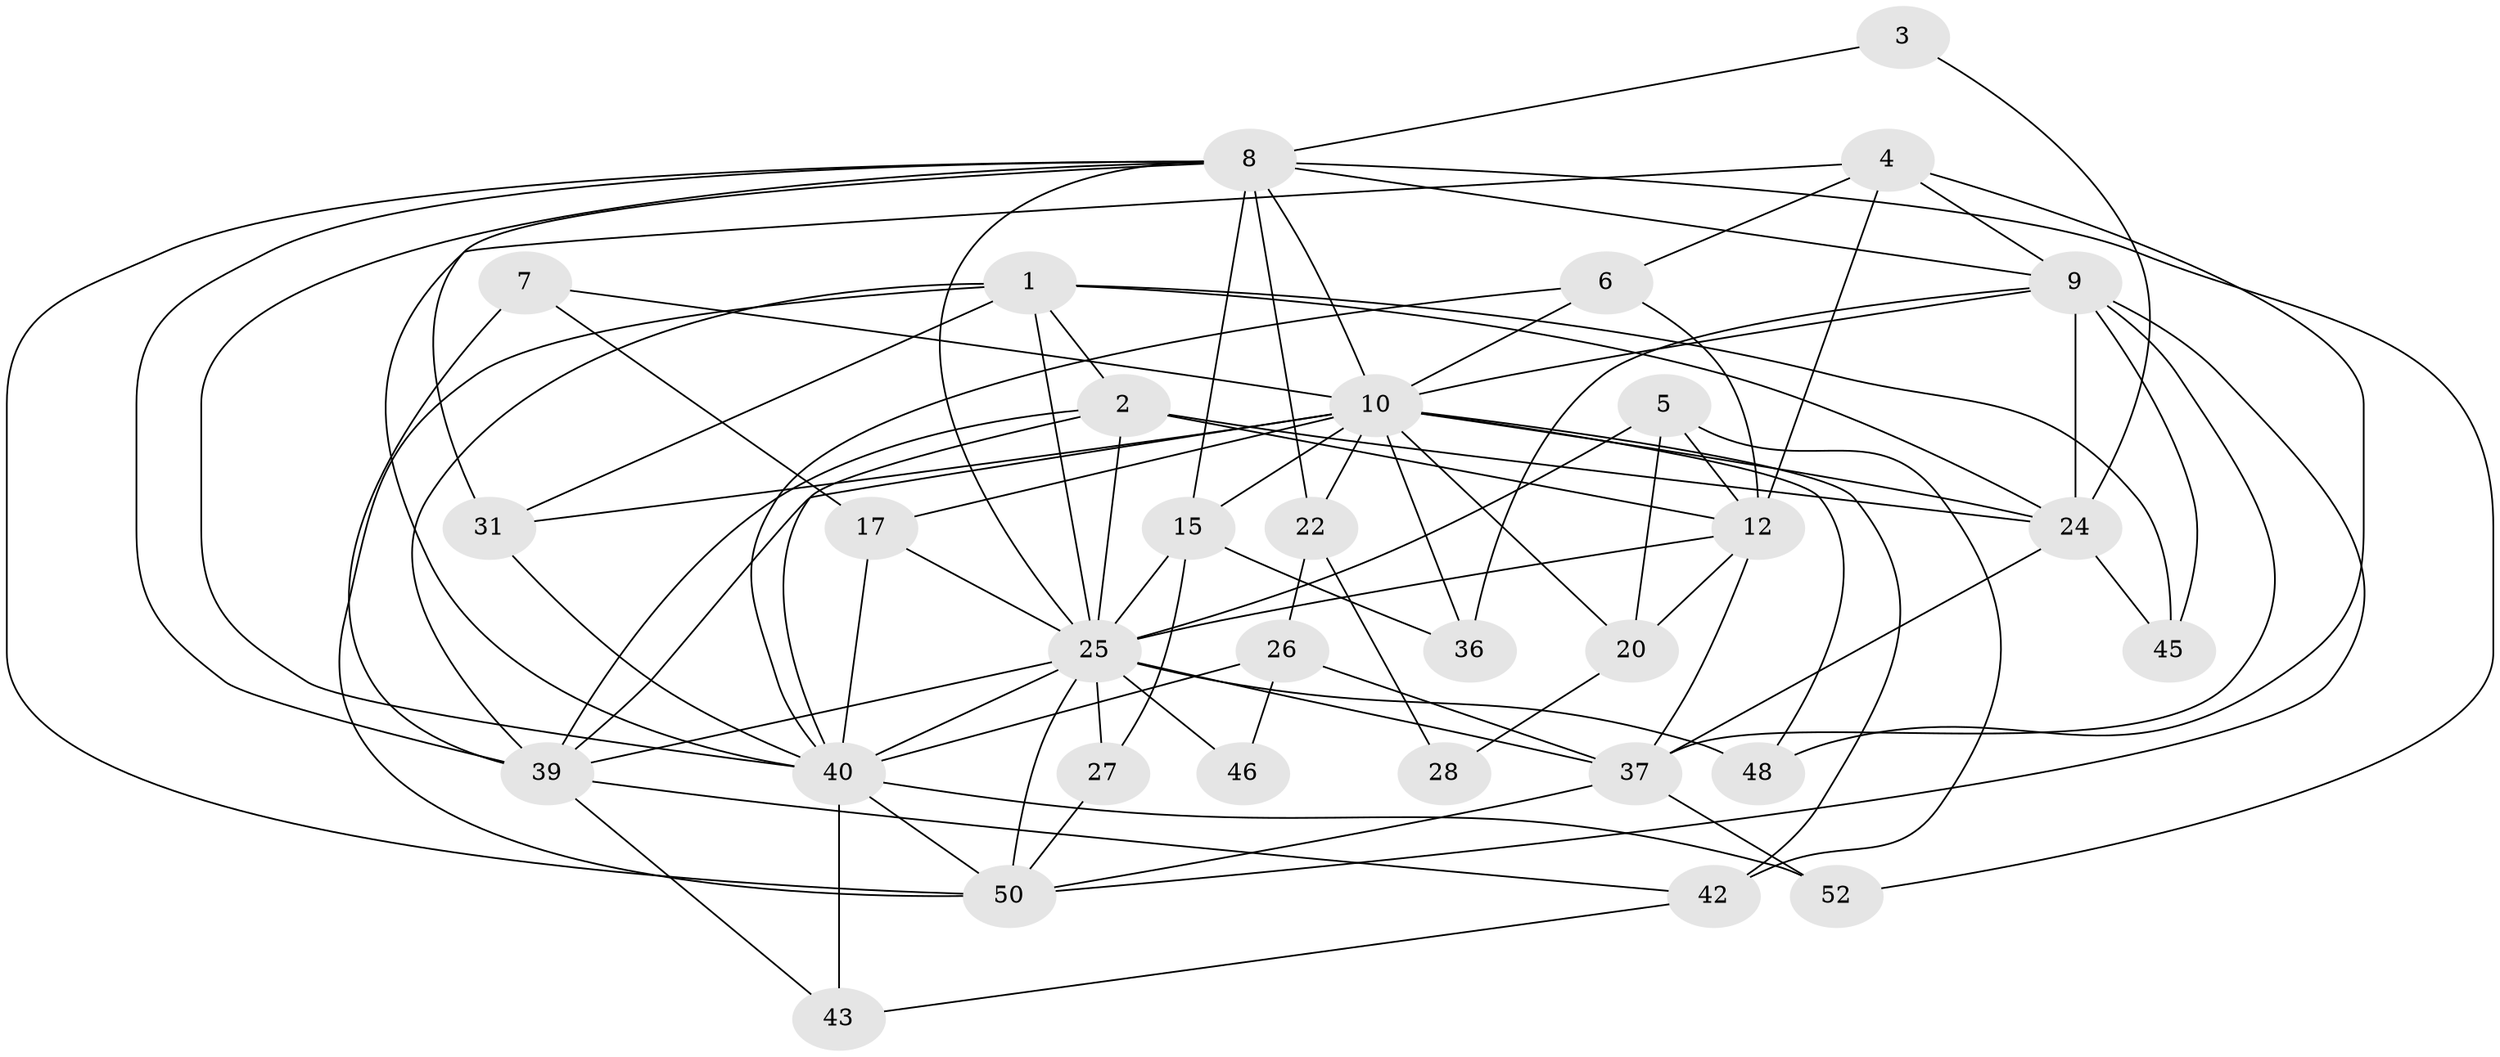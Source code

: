 // original degree distribution, {2: 0.140625, 4: 0.171875, 3: 0.34375, 5: 0.140625, 6: 0.140625, 8: 0.015625, 7: 0.046875}
// Generated by graph-tools (version 1.1) at 2025/15/03/09/25 04:15:05]
// undirected, 32 vertices, 88 edges
graph export_dot {
graph [start="1"]
  node [color=gray90,style=filled];
  1 [super="+18"];
  2 [super="+47"];
  3;
  4 [super="+11"];
  5 [super="+62"];
  6 [super="+13"];
  7;
  8 [super="+16"];
  9 [super="+19+29"];
  10 [super="+57+14+33+49"];
  12 [super="+23"];
  15 [super="+38"];
  17 [super="+56"];
  20;
  22;
  24 [super="+53"];
  25 [super="+35+41+30"];
  26 [super="+55"];
  27;
  28;
  31;
  36;
  37 [super="+60"];
  39 [super="+61"];
  40 [super="+51"];
  42;
  43;
  45;
  46;
  48;
  50 [super="+64"];
  52;
  1 -- 50;
  1 -- 2;
  1 -- 39;
  1 -- 45;
  1 -- 31;
  1 -- 25;
  1 -- 24;
  2 -- 39;
  2 -- 40;
  2 -- 12;
  2 -- 25;
  2 -- 24 [weight=2];
  3 -- 24;
  3 -- 8;
  4 -- 40;
  4 -- 48;
  4 -- 12;
  4 -- 6;
  4 -- 9;
  5 -- 42;
  5 -- 25;
  5 -- 20;
  5 -- 12;
  6 -- 12;
  6 -- 10;
  6 -- 40;
  7 -- 39;
  7 -- 17;
  7 -- 10;
  8 -- 39 [weight=2];
  8 -- 10 [weight=3];
  8 -- 9;
  8 -- 40;
  8 -- 15;
  8 -- 50;
  8 -- 52;
  8 -- 22;
  8 -- 31;
  8 -- 25;
  9 -- 37;
  9 -- 50;
  9 -- 36;
  9 -- 10;
  9 -- 45;
  9 -- 24;
  10 -- 17;
  10 -- 36;
  10 -- 24;
  10 -- 42 [weight=2];
  10 -- 39;
  10 -- 15;
  10 -- 22;
  10 -- 31;
  10 -- 48;
  10 -- 20;
  12 -- 20;
  12 -- 25;
  12 -- 37 [weight=2];
  15 -- 36;
  15 -- 27;
  15 -- 25;
  17 -- 40;
  17 -- 25;
  20 -- 28;
  22 -- 28;
  22 -- 26;
  24 -- 37;
  24 -- 45;
  25 -- 46;
  25 -- 37;
  25 -- 48;
  25 -- 50;
  25 -- 39;
  25 -- 40;
  25 -- 27;
  26 -- 40;
  26 -- 37;
  26 -- 46;
  27 -- 50;
  31 -- 40;
  37 -- 50;
  37 -- 52;
  39 -- 43;
  39 -- 42;
  40 -- 52;
  40 -- 43;
  40 -- 50;
  42 -- 43;
}
